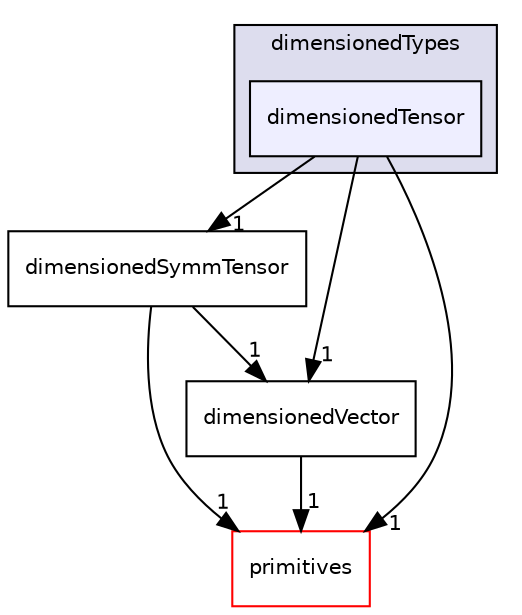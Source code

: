 digraph "src/OpenFOAM/dimensionedTypes/dimensionedTensor" {
  bgcolor=transparent;
  compound=true
  node [ fontsize="10", fontname="Helvetica"];
  edge [ labelfontsize="10", labelfontname="Helvetica"];
  subgraph clusterdir_d4979fdf35c07e0caec68718d229a4b4 {
    graph [ bgcolor="#ddddee", pencolor="black", label="dimensionedTypes" fontname="Helvetica", fontsize="10", URL="dir_d4979fdf35c07e0caec68718d229a4b4.html"]
  dir_9529a3b51d4559e7555abaa4765b16aa [shape=box, label="dimensionedTensor", style="filled", fillcolor="#eeeeff", pencolor="black", URL="dir_9529a3b51d4559e7555abaa4765b16aa.html"];
  }
  dir_ddee109fd484818620aa9a50c4a50fa2 [shape=box label="dimensionedSymmTensor" URL="dir_ddee109fd484818620aa9a50c4a50fa2.html"];
  dir_3e50f45338116b169052b428016851aa [shape=box label="primitives" color="red" URL="dir_3e50f45338116b169052b428016851aa.html"];
  dir_9b0e310db7e4b70335615c0c4d305c61 [shape=box label="dimensionedVector" URL="dir_9b0e310db7e4b70335615c0c4d305c61.html"];
  dir_ddee109fd484818620aa9a50c4a50fa2->dir_3e50f45338116b169052b428016851aa [headlabel="1", labeldistance=1.5 headhref="dir_002015_002324.html"];
  dir_ddee109fd484818620aa9a50c4a50fa2->dir_9b0e310db7e4b70335615c0c4d305c61 [headlabel="1", labeldistance=1.5 headhref="dir_002015_002018.html"];
  dir_9529a3b51d4559e7555abaa4765b16aa->dir_ddee109fd484818620aa9a50c4a50fa2 [headlabel="1", labeldistance=1.5 headhref="dir_002016_002015.html"];
  dir_9529a3b51d4559e7555abaa4765b16aa->dir_3e50f45338116b169052b428016851aa [headlabel="1", labeldistance=1.5 headhref="dir_002016_002324.html"];
  dir_9529a3b51d4559e7555abaa4765b16aa->dir_9b0e310db7e4b70335615c0c4d305c61 [headlabel="1", labeldistance=1.5 headhref="dir_002016_002018.html"];
  dir_9b0e310db7e4b70335615c0c4d305c61->dir_3e50f45338116b169052b428016851aa [headlabel="1", labeldistance=1.5 headhref="dir_002018_002324.html"];
}
